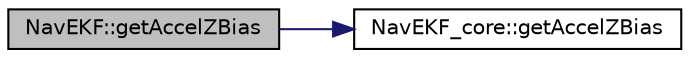 digraph "NavEKF::getAccelZBias"
{
 // INTERACTIVE_SVG=YES
  edge [fontname="Helvetica",fontsize="10",labelfontname="Helvetica",labelfontsize="10"];
  node [fontname="Helvetica",fontsize="10",shape=record];
  rankdir="LR";
  Node1 [label="NavEKF::getAccelZBias",height=0.2,width=0.4,color="black", fillcolor="grey75", style="filled", fontcolor="black"];
  Node1 -> Node2 [color="midnightblue",fontsize="10",style="solid",fontname="Helvetica"];
  Node2 [label="NavEKF_core::getAccelZBias",height=0.2,width=0.4,color="black", fillcolor="white", style="filled",URL="$classNavEKF__core.html#ad2a3946e8ee3bb3f6020617c612fc7ad"];
}
